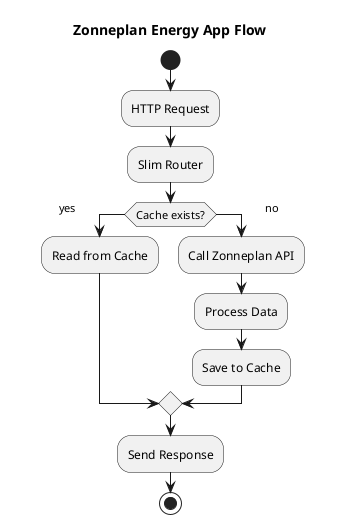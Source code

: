 @startuml

title Zonneplan Energy App Flow

skinparam defaultTextAlignment center
skinparam Padding 0

start

:HTTP Request;

:Slim Router;

if (Cache exists?) then (                 yes                 )
    :Read from Cache;

else (                 no                  )
    :Call Zonneplan API;
    :Process Data;
    :Save to Cache;
endif

:Send Response;

stop

@enduml
